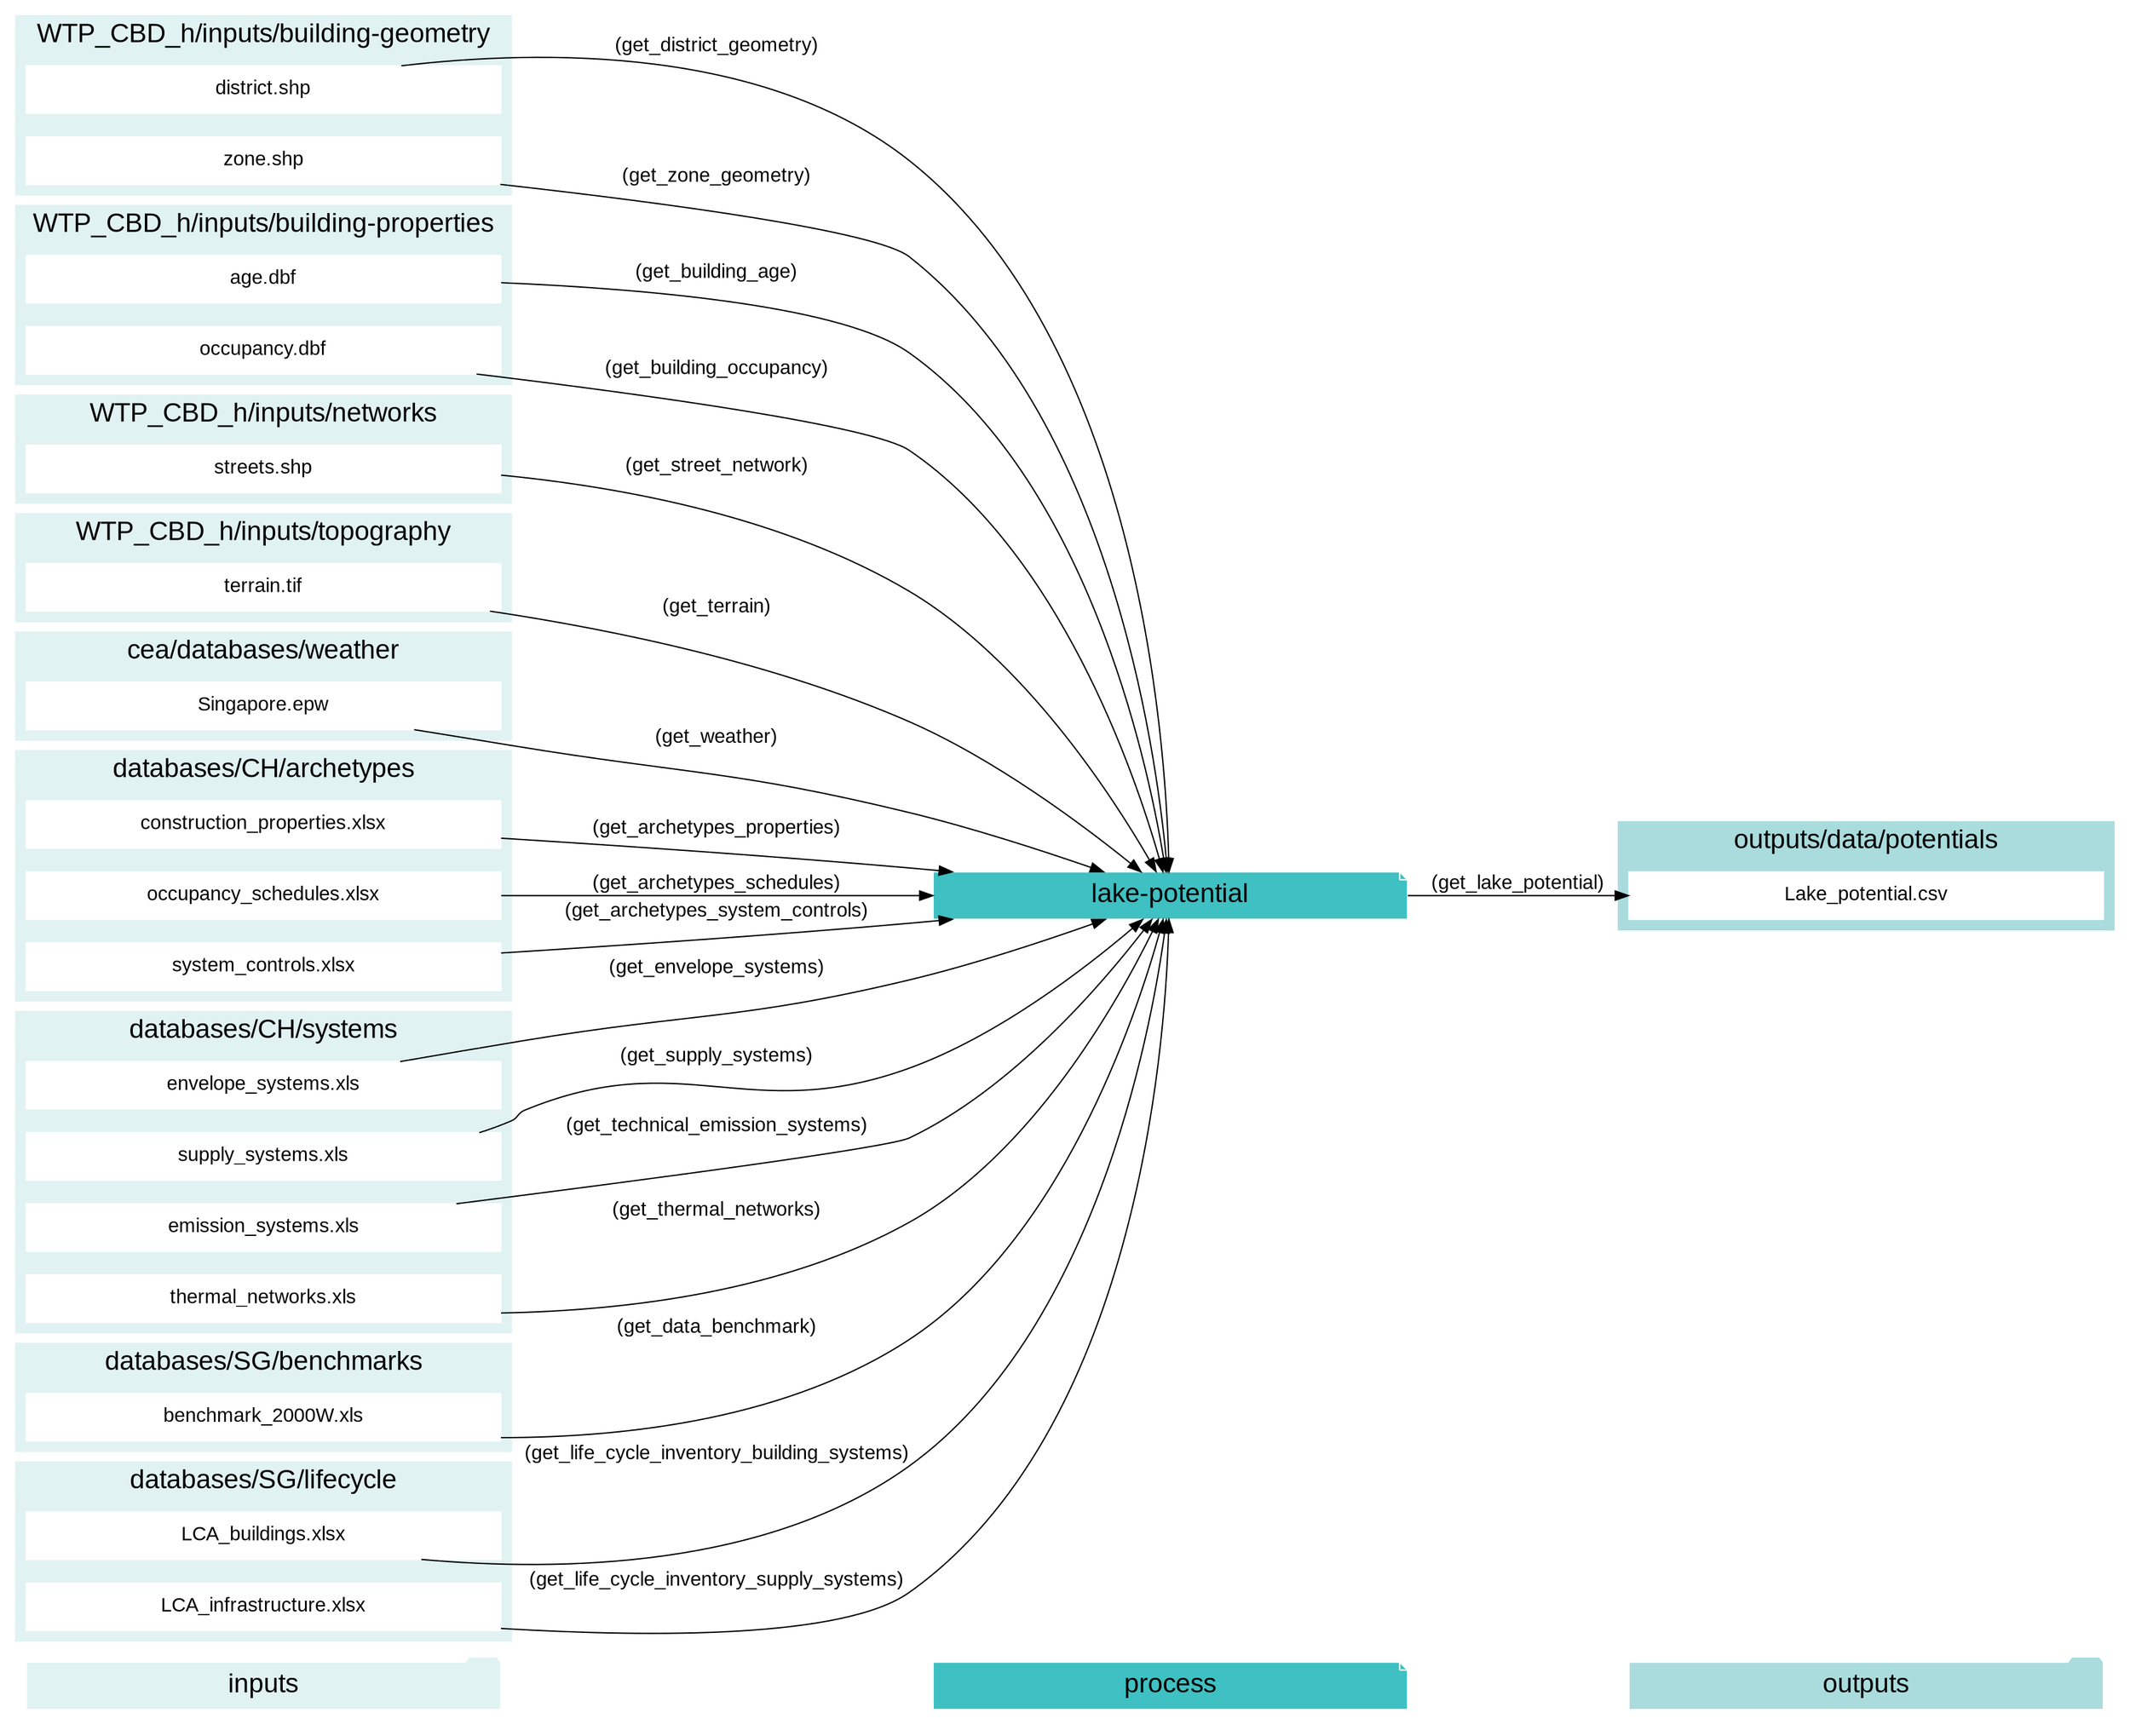 digraph trace_inputlocator {
    rankdir="LR";
    graph [overlap=false, fontname=arial];
    node [shape=box, style=filled, color=white, fontsize=15, fontname=arial, fixedsize=true, width=5];
    edge [fontname=arial, fontsize = 15]
    newrank=true
    subgraph cluster_legend {
    fontsize=25
    style=invis
    "process"[style=filled, fillcolor="#3FC0C2", shape=note, fontsize=20, fontname="arial"]
    "inputs" [style=filled, shape=folder, color=white, fillcolor="#E1F2F2", fontsize=20]
    "outputs"[style=filled, shape=folder, color=white, fillcolor="#aadcdd", fontsize=20]
    "inputs"->"process"[style=invis]
    "process"->"outputs"[style=invis]
    }
    "lake-potential"[style=filled, color=white, fillcolor="#3FC0C2", shape=note, fontsize=20, fontname=arial];
    subgraph cluster_0_in {
        style = filled;
        color = "#E1F2F2";
        fontsize = 20;
        rank=same;
        label="WTP_CBD_h/inputs/building-geometry";
        "district.shp"
        "zone.shp"
    }
    subgraph cluster_1_in {
        style = filled;
        color = "#E1F2F2";
        fontsize = 20;
        rank=same;
        label="WTP_CBD_h/inputs/building-properties";
        "age.dbf"
        "occupancy.dbf"
    }
    subgraph cluster_2_in {
        style = filled;
        color = "#E1F2F2";
        fontsize = 20;
        rank=same;
        label="WTP_CBD_h/inputs/networks";
        "streets.shp"
    }
    subgraph cluster_3_in {
        style = filled;
        color = "#E1F2F2";
        fontsize = 20;
        rank=same;
        label="WTP_CBD_h/inputs/topography";
        "terrain.tif"
    }
    subgraph cluster_4_in {
        style = filled;
        color = "#E1F2F2";
        fontsize = 20;
        rank=same;
        label="cea/databases/weather";
        "Singapore.epw"
    }
    subgraph cluster_5_in {
        style = filled;
        color = "#E1F2F2";
        fontsize = 20;
        rank=same;
        label="databases/CH/archetypes";
        "construction_properties.xlsx"
        "occupancy_schedules.xlsx"
        "system_controls.xlsx"
    }
    subgraph cluster_6_in {
        style = filled;
        color = "#E1F2F2";
        fontsize = 20;
        rank=same;
        label="databases/CH/systems";
        "envelope_systems.xls"
        "supply_systems.xls"
        "emission_systems.xls"
        "thermal_networks.xls"
    }
    subgraph cluster_7_in {
        style = filled;
        color = "#E1F2F2";
        fontsize = 20;
        rank=same;
        label="databases/SG/benchmarks";
        "benchmark_2000W.xls"
    }
    subgraph cluster_8_in {
        style = filled;
        color = "#E1F2F2";
        fontsize = 20;
        rank=same;
        label="databases/SG/lifecycle";
        "LCA_buildings.xlsx"
        "LCA_infrastructure.xlsx"
    }
    subgraph cluster_9_out {
        style = filled;
        color = "#aadcdd";
        fontsize = 20;
        rank=same;
        label="outputs/data/potentials";
        "Lake_potential.csv"
    }
    "construction_properties.xlsx" -> "lake-potential"[label="(get_archetypes_properties)"]
    "occupancy_schedules.xlsx" -> "lake-potential"[label="(get_archetypes_schedules)"]
    "system_controls.xlsx" -> "lake-potential"[label="(get_archetypes_system_controls)"]
    "age.dbf" -> "lake-potential"[label="(get_building_age)"]
    "occupancy.dbf" -> "lake-potential"[label="(get_building_occupancy)"]
    "benchmark_2000W.xls" -> "lake-potential"[label="(get_data_benchmark)"]
    "district.shp" -> "lake-potential"[label="(get_district_geometry)"]
    "envelope_systems.xls" -> "lake-potential"[label="(get_envelope_systems)"]
    "LCA_buildings.xlsx" -> "lake-potential"[label="(get_life_cycle_inventory_building_systems)"]
    "LCA_infrastructure.xlsx" -> "lake-potential"[label="(get_life_cycle_inventory_supply_systems)"]
    "streets.shp" -> "lake-potential"[label="(get_street_network)"]
    "supply_systems.xls" -> "lake-potential"[label="(get_supply_systems)"]
    "emission_systems.xls" -> "lake-potential"[label="(get_technical_emission_systems)"]
    "terrain.tif" -> "lake-potential"[label="(get_terrain)"]
    "thermal_networks.xls" -> "lake-potential"[label="(get_thermal_networks)"]
    "Singapore.epw" -> "lake-potential"[label="(get_weather)"]
    "zone.shp" -> "lake-potential"[label="(get_zone_geometry)"]
    "lake-potential" -> "Lake_potential.csv"[label="(get_lake_potential)"]
    }
